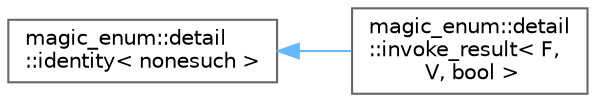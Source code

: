 digraph "クラス階層図"
{
 // LATEX_PDF_SIZE
  bgcolor="transparent";
  edge [fontname=Helvetica,fontsize=10,labelfontname=Helvetica,labelfontsize=10];
  node [fontname=Helvetica,fontsize=10,shape=box,height=0.2,width=0.4];
  rankdir="LR";
  Node0 [id="Node000000",label="magic_enum::detail\l::identity\< nonesuch \>",height=0.2,width=0.4,color="grey40", fillcolor="white", style="filled",URL="$structmagic__enum_1_1detail_1_1identity.html",tooltip=" "];
  Node0 -> Node1 [id="edge18_Node000000_Node000001",dir="back",color="steelblue1",style="solid",tooltip=" "];
  Node1 [id="Node000001",label="magic_enum::detail\l::invoke_result\< F,\l V, bool \>",height=0.2,width=0.4,color="grey40", fillcolor="white", style="filled",URL="$structmagic__enum_1_1detail_1_1invoke__result.html",tooltip=" "];
}

